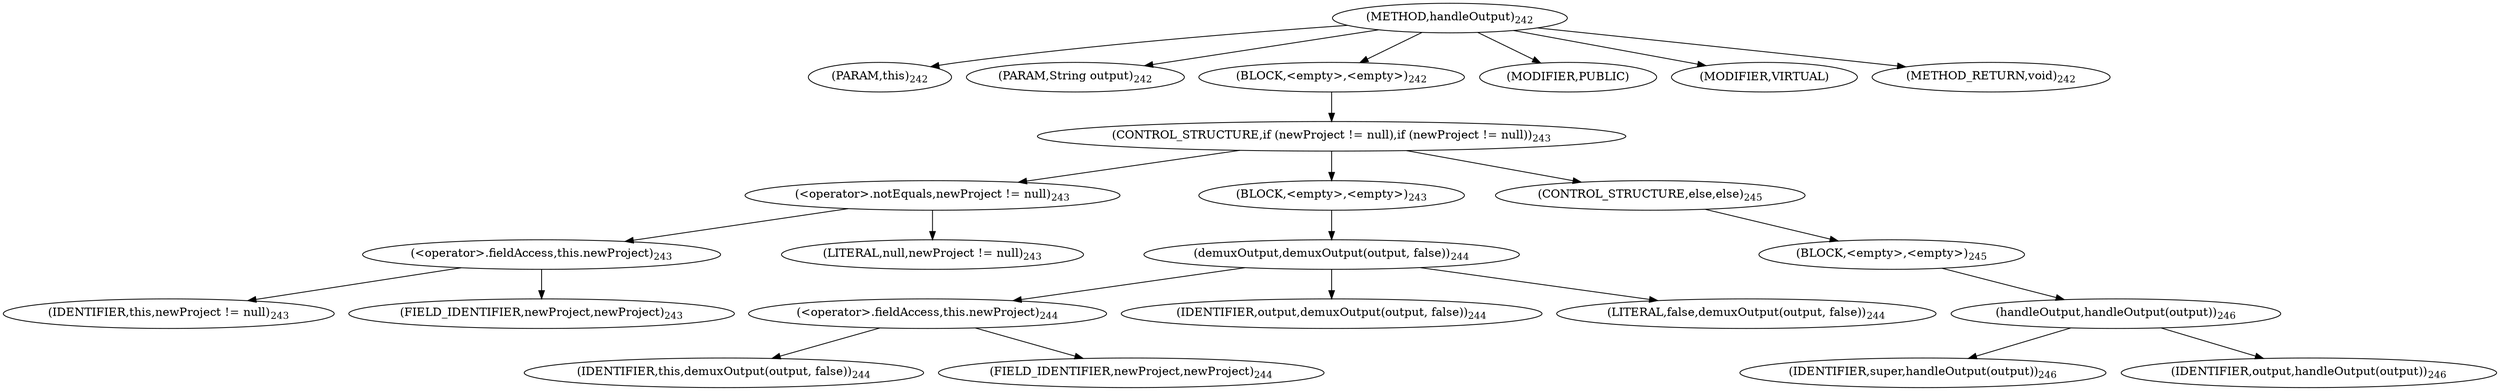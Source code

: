 digraph "handleOutput" {  
"357" [label = <(METHOD,handleOutput)<SUB>242</SUB>> ]
"358" [label = <(PARAM,this)<SUB>242</SUB>> ]
"359" [label = <(PARAM,String output)<SUB>242</SUB>> ]
"360" [label = <(BLOCK,&lt;empty&gt;,&lt;empty&gt;)<SUB>242</SUB>> ]
"361" [label = <(CONTROL_STRUCTURE,if (newProject != null),if (newProject != null))<SUB>243</SUB>> ]
"362" [label = <(&lt;operator&gt;.notEquals,newProject != null)<SUB>243</SUB>> ]
"363" [label = <(&lt;operator&gt;.fieldAccess,this.newProject)<SUB>243</SUB>> ]
"364" [label = <(IDENTIFIER,this,newProject != null)<SUB>243</SUB>> ]
"365" [label = <(FIELD_IDENTIFIER,newProject,newProject)<SUB>243</SUB>> ]
"366" [label = <(LITERAL,null,newProject != null)<SUB>243</SUB>> ]
"367" [label = <(BLOCK,&lt;empty&gt;,&lt;empty&gt;)<SUB>243</SUB>> ]
"368" [label = <(demuxOutput,demuxOutput(output, false))<SUB>244</SUB>> ]
"369" [label = <(&lt;operator&gt;.fieldAccess,this.newProject)<SUB>244</SUB>> ]
"370" [label = <(IDENTIFIER,this,demuxOutput(output, false))<SUB>244</SUB>> ]
"371" [label = <(FIELD_IDENTIFIER,newProject,newProject)<SUB>244</SUB>> ]
"372" [label = <(IDENTIFIER,output,demuxOutput(output, false))<SUB>244</SUB>> ]
"373" [label = <(LITERAL,false,demuxOutput(output, false))<SUB>244</SUB>> ]
"374" [label = <(CONTROL_STRUCTURE,else,else)<SUB>245</SUB>> ]
"375" [label = <(BLOCK,&lt;empty&gt;,&lt;empty&gt;)<SUB>245</SUB>> ]
"376" [label = <(handleOutput,handleOutput(output))<SUB>246</SUB>> ]
"377" [label = <(IDENTIFIER,super,handleOutput(output))<SUB>246</SUB>> ]
"378" [label = <(IDENTIFIER,output,handleOutput(output))<SUB>246</SUB>> ]
"379" [label = <(MODIFIER,PUBLIC)> ]
"380" [label = <(MODIFIER,VIRTUAL)> ]
"381" [label = <(METHOD_RETURN,void)<SUB>242</SUB>> ]
  "357" -> "358" 
  "357" -> "359" 
  "357" -> "360" 
  "357" -> "379" 
  "357" -> "380" 
  "357" -> "381" 
  "360" -> "361" 
  "361" -> "362" 
  "361" -> "367" 
  "361" -> "374" 
  "362" -> "363" 
  "362" -> "366" 
  "363" -> "364" 
  "363" -> "365" 
  "367" -> "368" 
  "368" -> "369" 
  "368" -> "372" 
  "368" -> "373" 
  "369" -> "370" 
  "369" -> "371" 
  "374" -> "375" 
  "375" -> "376" 
  "376" -> "377" 
  "376" -> "378" 
}
